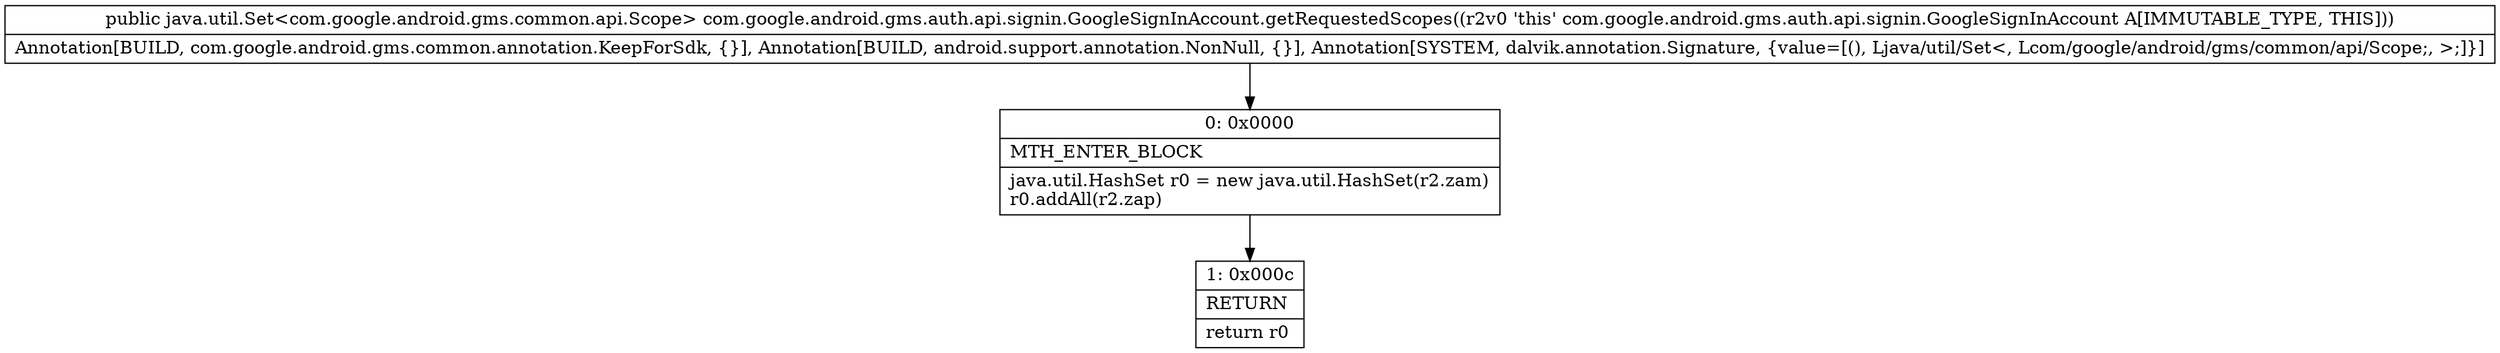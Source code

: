 digraph "CFG forcom.google.android.gms.auth.api.signin.GoogleSignInAccount.getRequestedScopes()Ljava\/util\/Set;" {
Node_0 [shape=record,label="{0\:\ 0x0000|MTH_ENTER_BLOCK\l|java.util.HashSet r0 = new java.util.HashSet(r2.zam)\lr0.addAll(r2.zap)\l}"];
Node_1 [shape=record,label="{1\:\ 0x000c|RETURN\l|return r0\l}"];
MethodNode[shape=record,label="{public java.util.Set\<com.google.android.gms.common.api.Scope\> com.google.android.gms.auth.api.signin.GoogleSignInAccount.getRequestedScopes((r2v0 'this' com.google.android.gms.auth.api.signin.GoogleSignInAccount A[IMMUTABLE_TYPE, THIS]))  | Annotation[BUILD, com.google.android.gms.common.annotation.KeepForSdk, \{\}], Annotation[BUILD, android.support.annotation.NonNull, \{\}], Annotation[SYSTEM, dalvik.annotation.Signature, \{value=[(), Ljava\/util\/Set\<, Lcom\/google\/android\/gms\/common\/api\/Scope;, \>;]\}]\l}"];
MethodNode -> Node_0;
Node_0 -> Node_1;
}

